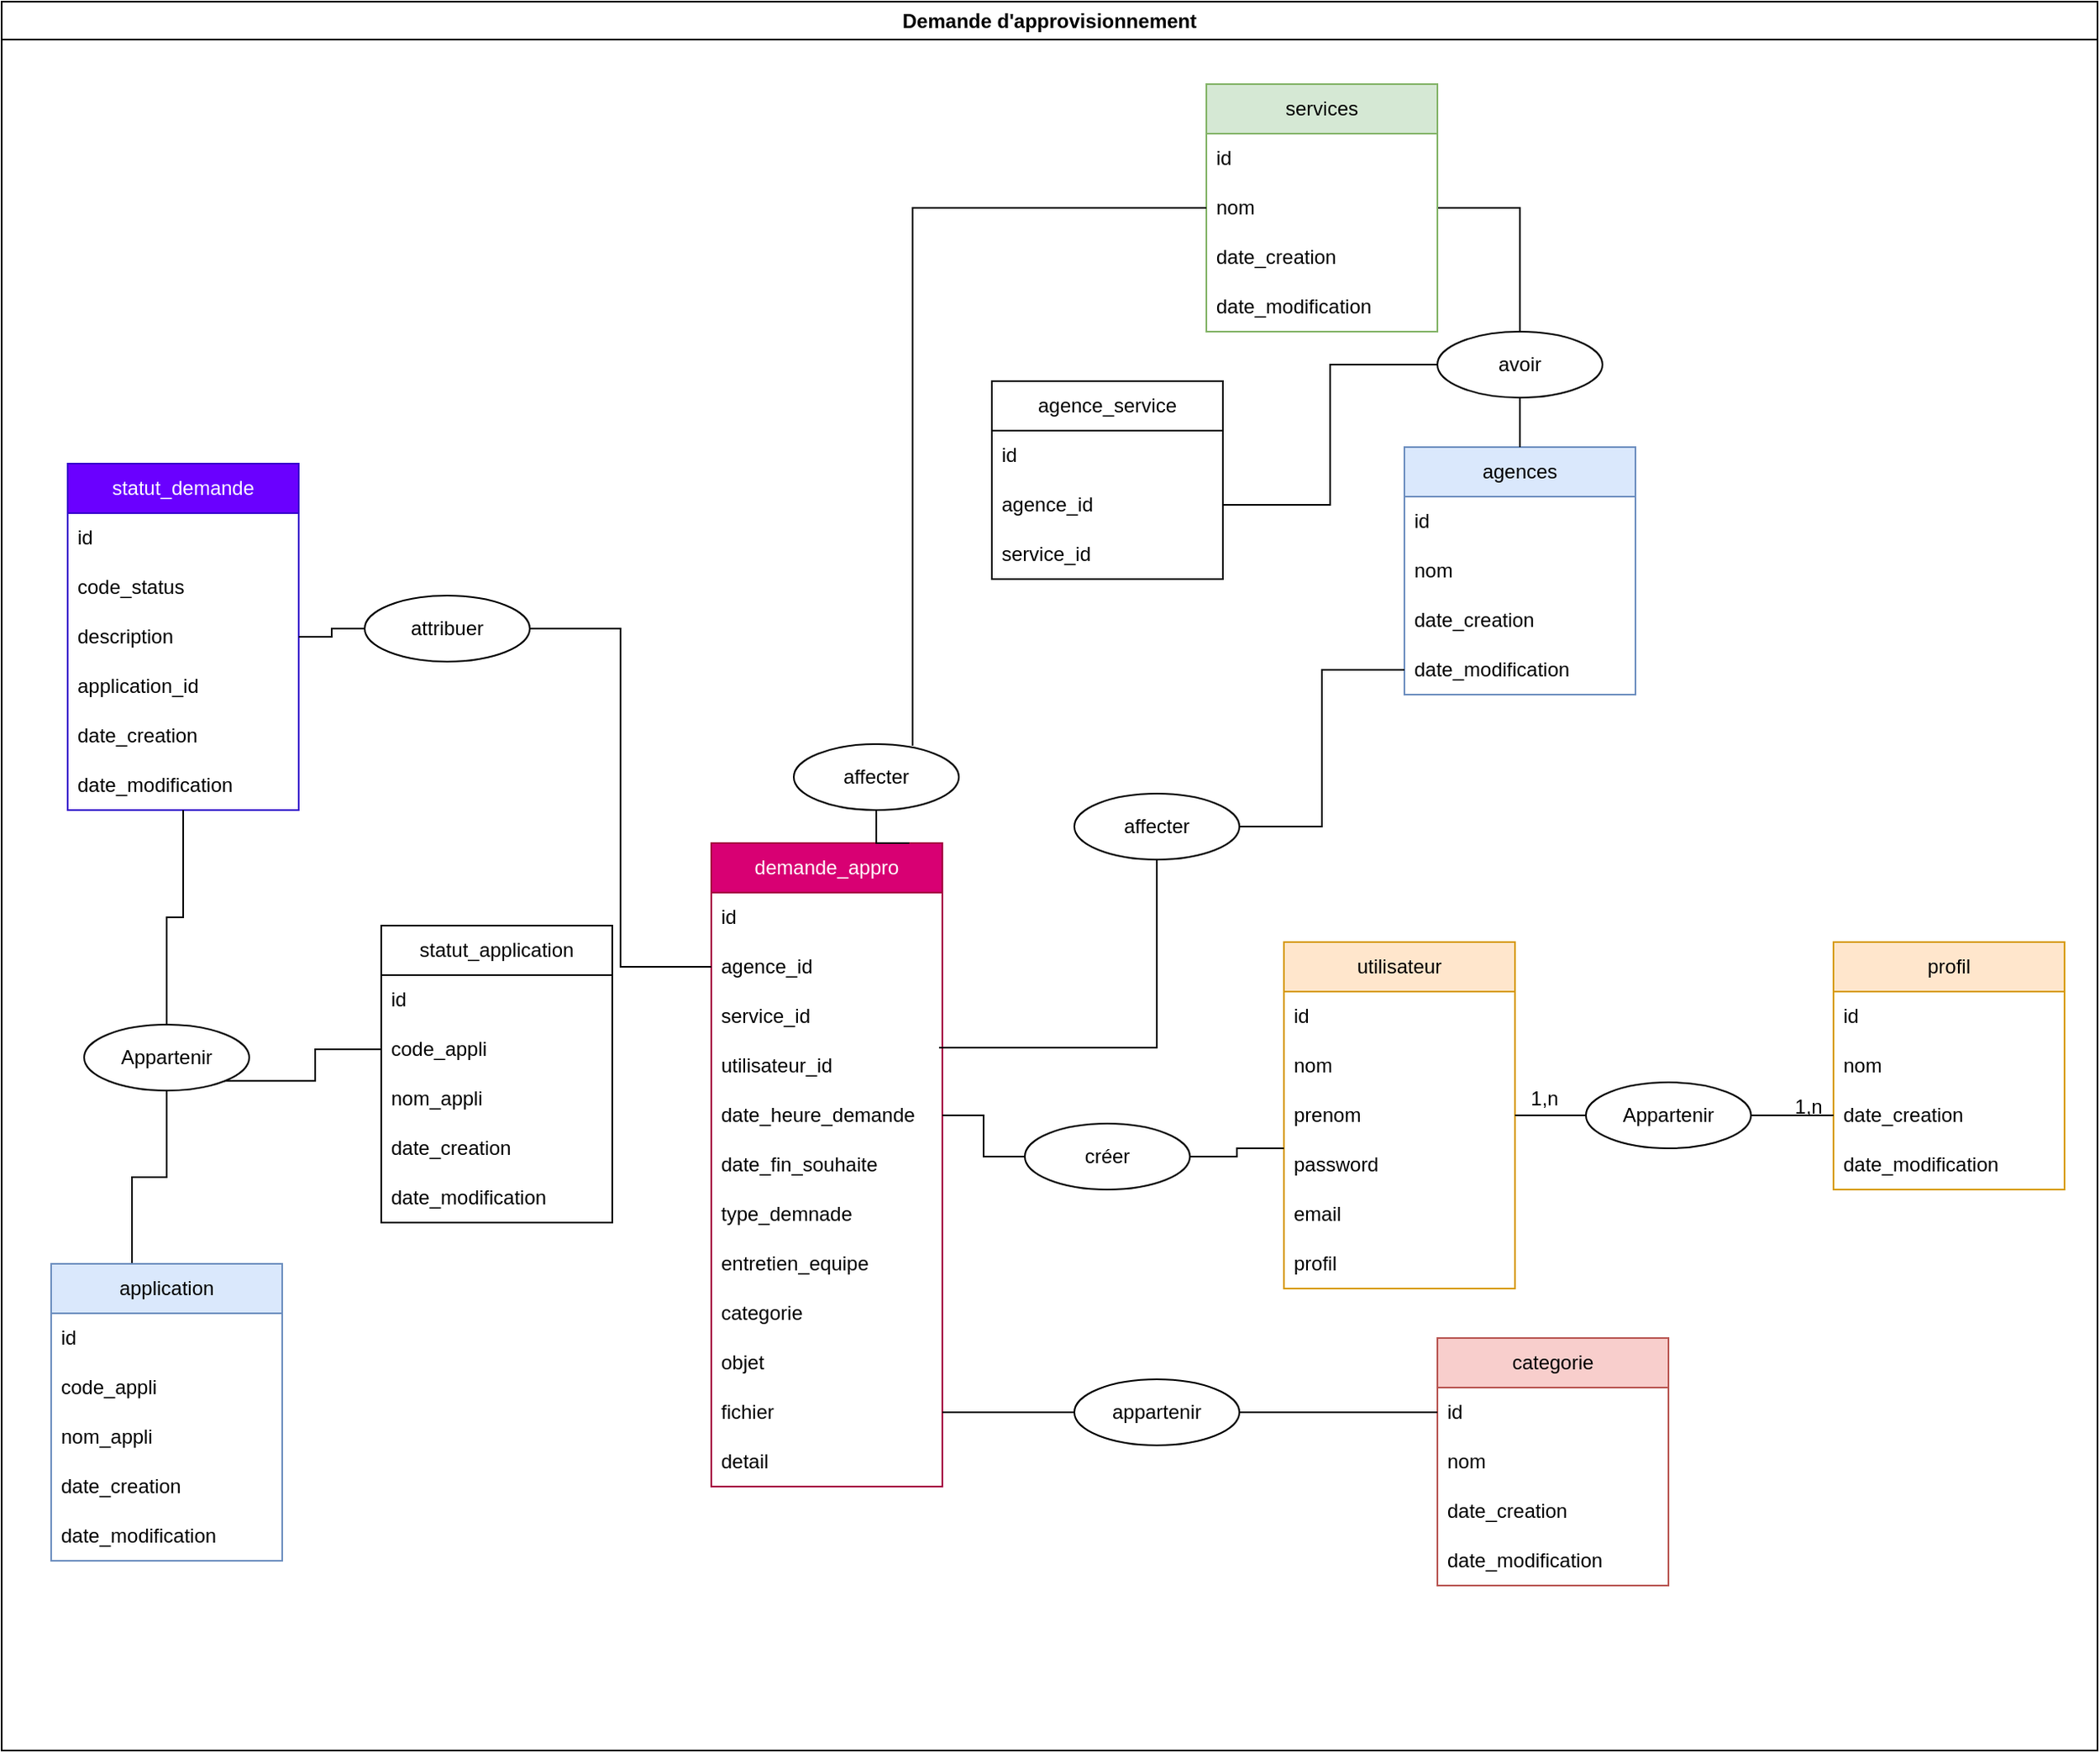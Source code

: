 <mxfile version="24.7.16">
  <diagram name="Page-1" id="x2v3M1hcSufATlrDqoy8">
    <mxGraphModel dx="733" dy="355" grid="1" gridSize="10" guides="1" tooltips="1" connect="1" arrows="1" fold="1" page="1" pageScale="1" pageWidth="827" pageHeight="1169" math="0" shadow="0">
      <root>
        <mxCell id="0" />
        <mxCell id="1" parent="0" />
        <mxCell id="YZw06daivpXDPosW_IpJ-1" value="Demande d&#39;approvisionnement" style="swimlane;whiteSpace=wrap;html=1;" vertex="1" parent="1">
          <mxGeometry x="50" y="260" width="1270" height="1060" as="geometry" />
        </mxCell>
        <mxCell id="YZw06daivpXDPosW_IpJ-2" value="&lt;p class=&quot;MsoNormal&quot;&gt;&lt;span lang=&quot;FR&quot;&gt;demande_appro&lt;/span&gt;&lt;/p&gt;" style="swimlane;fontStyle=0;childLayout=stackLayout;horizontal=1;startSize=30;horizontalStack=0;resizeParent=1;resizeParentMax=0;resizeLast=0;collapsible=1;marginBottom=0;whiteSpace=wrap;html=1;fillColor=#d80073;fontColor=#ffffff;strokeColor=#A50040;" vertex="1" parent="YZw06daivpXDPosW_IpJ-1">
          <mxGeometry x="430" y="510" width="140" height="390" as="geometry" />
        </mxCell>
        <mxCell id="YZw06daivpXDPosW_IpJ-3" value="id" style="text;strokeColor=none;fillColor=none;align=left;verticalAlign=middle;spacingLeft=4;spacingRight=4;overflow=hidden;points=[[0,0.5],[1,0.5]];portConstraint=eastwest;rotatable=0;whiteSpace=wrap;html=1;" vertex="1" parent="YZw06daivpXDPosW_IpJ-2">
          <mxGeometry y="30" width="140" height="30" as="geometry" />
        </mxCell>
        <mxCell id="YZw06daivpXDPosW_IpJ-4" value="agence_id" style="text;strokeColor=none;fillColor=none;align=left;verticalAlign=middle;spacingLeft=4;spacingRight=4;overflow=hidden;points=[[0,0.5],[1,0.5]];portConstraint=eastwest;rotatable=0;whiteSpace=wrap;html=1;" vertex="1" parent="YZw06daivpXDPosW_IpJ-2">
          <mxGeometry y="60" width="140" height="30" as="geometry" />
        </mxCell>
        <mxCell id="YZw06daivpXDPosW_IpJ-6" value="service_id" style="text;strokeColor=none;fillColor=none;align=left;verticalAlign=middle;spacingLeft=4;spacingRight=4;overflow=hidden;points=[[0,0.5],[1,0.5]];portConstraint=eastwest;rotatable=0;whiteSpace=wrap;html=1;" vertex="1" parent="YZw06daivpXDPosW_IpJ-2">
          <mxGeometry y="90" width="140" height="30" as="geometry" />
        </mxCell>
        <mxCell id="YZw06daivpXDPosW_IpJ-5" value="utilisateur_id" style="text;strokeColor=none;fillColor=none;align=left;verticalAlign=middle;spacingLeft=4;spacingRight=4;overflow=hidden;points=[[0,0.5],[1,0.5]];portConstraint=eastwest;rotatable=0;whiteSpace=wrap;html=1;" vertex="1" parent="YZw06daivpXDPosW_IpJ-2">
          <mxGeometry y="120" width="140" height="30" as="geometry" />
        </mxCell>
        <mxCell id="YZw06daivpXDPosW_IpJ-8" value="date_heure_demande" style="text;strokeColor=none;fillColor=none;align=left;verticalAlign=middle;spacingLeft=4;spacingRight=4;overflow=hidden;points=[[0,0.5],[1,0.5]];portConstraint=eastwest;rotatable=0;whiteSpace=wrap;html=1;" vertex="1" parent="YZw06daivpXDPosW_IpJ-2">
          <mxGeometry y="150" width="140" height="30" as="geometry" />
        </mxCell>
        <mxCell id="YZw06daivpXDPosW_IpJ-10" value="date_fin_souhaite" style="text;strokeColor=none;fillColor=none;align=left;verticalAlign=middle;spacingLeft=4;spacingRight=4;overflow=hidden;points=[[0,0.5],[1,0.5]];portConstraint=eastwest;rotatable=0;whiteSpace=wrap;html=1;" vertex="1" parent="YZw06daivpXDPosW_IpJ-2">
          <mxGeometry y="180" width="140" height="30" as="geometry" />
        </mxCell>
        <mxCell id="YZw06daivpXDPosW_IpJ-11" value="type_demnade" style="text;strokeColor=none;fillColor=none;align=left;verticalAlign=middle;spacingLeft=4;spacingRight=4;overflow=hidden;points=[[0,0.5],[1,0.5]];portConstraint=eastwest;rotatable=0;whiteSpace=wrap;html=1;" vertex="1" parent="YZw06daivpXDPosW_IpJ-2">
          <mxGeometry y="210" width="140" height="30" as="geometry" />
        </mxCell>
        <mxCell id="YZw06daivpXDPosW_IpJ-12" value="entretien_equipe" style="text;strokeColor=none;fillColor=none;align=left;verticalAlign=middle;spacingLeft=4;spacingRight=4;overflow=hidden;points=[[0,0.5],[1,0.5]];portConstraint=eastwest;rotatable=0;whiteSpace=wrap;html=1;" vertex="1" parent="YZw06daivpXDPosW_IpJ-2">
          <mxGeometry y="240" width="140" height="30" as="geometry" />
        </mxCell>
        <mxCell id="YZw06daivpXDPosW_IpJ-7" value="categorie" style="text;strokeColor=none;fillColor=none;align=left;verticalAlign=middle;spacingLeft=4;spacingRight=4;overflow=hidden;points=[[0,0.5],[1,0.5]];portConstraint=eastwest;rotatable=0;whiteSpace=wrap;html=1;" vertex="1" parent="YZw06daivpXDPosW_IpJ-2">
          <mxGeometry y="270" width="140" height="30" as="geometry" />
        </mxCell>
        <mxCell id="YZw06daivpXDPosW_IpJ-14" value="objet" style="text;strokeColor=none;fillColor=none;align=left;verticalAlign=middle;spacingLeft=4;spacingRight=4;overflow=hidden;points=[[0,0.5],[1,0.5]];portConstraint=eastwest;rotatable=0;whiteSpace=wrap;html=1;" vertex="1" parent="YZw06daivpXDPosW_IpJ-2">
          <mxGeometry y="300" width="140" height="30" as="geometry" />
        </mxCell>
        <mxCell id="YZw06daivpXDPosW_IpJ-13" value="fichier" style="text;strokeColor=none;fillColor=none;align=left;verticalAlign=middle;spacingLeft=4;spacingRight=4;overflow=hidden;points=[[0,0.5],[1,0.5]];portConstraint=eastwest;rotatable=0;whiteSpace=wrap;html=1;" vertex="1" parent="YZw06daivpXDPosW_IpJ-2">
          <mxGeometry y="330" width="140" height="30" as="geometry" />
        </mxCell>
        <mxCell id="YZw06daivpXDPosW_IpJ-86" value="detail" style="text;strokeColor=none;fillColor=none;align=left;verticalAlign=middle;spacingLeft=4;spacingRight=4;overflow=hidden;points=[[0,0.5],[1,0.5]];portConstraint=eastwest;rotatable=0;whiteSpace=wrap;html=1;" vertex="1" parent="YZw06daivpXDPosW_IpJ-2">
          <mxGeometry y="360" width="140" height="30" as="geometry" />
        </mxCell>
        <mxCell id="YZw06daivpXDPosW_IpJ-115" style="edgeStyle=orthogonalEdgeStyle;rounded=0;orthogonalLoop=1;jettySize=auto;html=1;entryX=0.35;entryY=0.022;entryDx=0;entryDy=0;endArrow=none;endFill=0;entryPerimeter=0;" edge="1" parent="YZw06daivpXDPosW_IpJ-1" source="YZw06daivpXDPosW_IpJ-116" target="YZw06daivpXDPosW_IpJ-65">
          <mxGeometry relative="1" as="geometry" />
        </mxCell>
        <mxCell id="YZw06daivpXDPosW_IpJ-16" value="&lt;p class=&quot;MsoNormal&quot;&gt;&lt;span lang=&quot;FR&quot;&gt;statut_demande&lt;/span&gt;&lt;/p&gt;" style="swimlane;fontStyle=0;childLayout=stackLayout;horizontal=1;startSize=30;horizontalStack=0;resizeParent=1;resizeParentMax=0;resizeLast=0;collapsible=1;marginBottom=0;whiteSpace=wrap;html=1;fillColor=#6a00ff;strokeColor=#3700CC;fontColor=#ffffff;" vertex="1" parent="YZw06daivpXDPosW_IpJ-1">
          <mxGeometry x="40" y="280" width="140" height="210" as="geometry" />
        </mxCell>
        <mxCell id="YZw06daivpXDPosW_IpJ-17" value="id" style="text;strokeColor=none;fillColor=none;align=left;verticalAlign=middle;spacingLeft=4;spacingRight=4;overflow=hidden;points=[[0,0.5],[1,0.5]];portConstraint=eastwest;rotatable=0;whiteSpace=wrap;html=1;" vertex="1" parent="YZw06daivpXDPosW_IpJ-16">
          <mxGeometry y="30" width="140" height="30" as="geometry" />
        </mxCell>
        <mxCell id="YZw06daivpXDPosW_IpJ-18" value="code_status" style="text;strokeColor=none;fillColor=none;align=left;verticalAlign=middle;spacingLeft=4;spacingRight=4;overflow=hidden;points=[[0,0.5],[1,0.5]];portConstraint=eastwest;rotatable=0;whiteSpace=wrap;html=1;" vertex="1" parent="YZw06daivpXDPosW_IpJ-16">
          <mxGeometry y="60" width="140" height="30" as="geometry" />
        </mxCell>
        <mxCell id="YZw06daivpXDPosW_IpJ-19" value="description" style="text;strokeColor=none;fillColor=none;align=left;verticalAlign=middle;spacingLeft=4;spacingRight=4;overflow=hidden;points=[[0,0.5],[1,0.5]];portConstraint=eastwest;rotatable=0;whiteSpace=wrap;html=1;" vertex="1" parent="YZw06daivpXDPosW_IpJ-16">
          <mxGeometry y="90" width="140" height="30" as="geometry" />
        </mxCell>
        <mxCell id="YZw06daivpXDPosW_IpJ-87" value="application_id" style="text;strokeColor=none;fillColor=none;align=left;verticalAlign=middle;spacingLeft=4;spacingRight=4;overflow=hidden;points=[[0,0.5],[1,0.5]];portConstraint=eastwest;rotatable=0;whiteSpace=wrap;html=1;" vertex="1" parent="YZw06daivpXDPosW_IpJ-16">
          <mxGeometry y="120" width="140" height="30" as="geometry" />
        </mxCell>
        <mxCell id="YZw06daivpXDPosW_IpJ-20" value="date_creation" style="text;strokeColor=none;fillColor=none;align=left;verticalAlign=middle;spacingLeft=4;spacingRight=4;overflow=hidden;points=[[0,0.5],[1,0.5]];portConstraint=eastwest;rotatable=0;whiteSpace=wrap;html=1;" vertex="1" parent="YZw06daivpXDPosW_IpJ-16">
          <mxGeometry y="150" width="140" height="30" as="geometry" />
        </mxCell>
        <mxCell id="YZw06daivpXDPosW_IpJ-21" value="date_modification" style="text;strokeColor=none;fillColor=none;align=left;verticalAlign=middle;spacingLeft=4;spacingRight=4;overflow=hidden;points=[[0,0.5],[1,0.5]];portConstraint=eastwest;rotatable=0;whiteSpace=wrap;html=1;" vertex="1" parent="YZw06daivpXDPosW_IpJ-16">
          <mxGeometry y="180" width="140" height="30" as="geometry" />
        </mxCell>
        <mxCell id="YZw06daivpXDPosW_IpJ-29" value="&lt;p class=&quot;MsoNormal&quot;&gt;&lt;span lang=&quot;FR&quot;&gt;utilisateur&lt;/span&gt;&lt;/p&gt;" style="swimlane;fontStyle=0;childLayout=stackLayout;horizontal=1;startSize=30;horizontalStack=0;resizeParent=1;resizeParentMax=0;resizeLast=0;collapsible=1;marginBottom=0;whiteSpace=wrap;html=1;fillColor=#ffe6cc;strokeColor=#d79b00;" vertex="1" parent="YZw06daivpXDPosW_IpJ-1">
          <mxGeometry x="777" y="570" width="140" height="210" as="geometry" />
        </mxCell>
        <mxCell id="YZw06daivpXDPosW_IpJ-30" value="id" style="text;strokeColor=none;fillColor=none;align=left;verticalAlign=middle;spacingLeft=4;spacingRight=4;overflow=hidden;points=[[0,0.5],[1,0.5]];portConstraint=eastwest;rotatable=0;whiteSpace=wrap;html=1;" vertex="1" parent="YZw06daivpXDPosW_IpJ-29">
          <mxGeometry y="30" width="140" height="30" as="geometry" />
        </mxCell>
        <mxCell id="YZw06daivpXDPosW_IpJ-31" value="nom" style="text;strokeColor=none;fillColor=none;align=left;verticalAlign=middle;spacingLeft=4;spacingRight=4;overflow=hidden;points=[[0,0.5],[1,0.5]];portConstraint=eastwest;rotatable=0;whiteSpace=wrap;html=1;" vertex="1" parent="YZw06daivpXDPosW_IpJ-29">
          <mxGeometry y="60" width="140" height="30" as="geometry" />
        </mxCell>
        <mxCell id="YZw06daivpXDPosW_IpJ-32" value="prenom" style="text;strokeColor=none;fillColor=none;align=left;verticalAlign=middle;spacingLeft=4;spacingRight=4;overflow=hidden;points=[[0,0.5],[1,0.5]];portConstraint=eastwest;rotatable=0;whiteSpace=wrap;html=1;" vertex="1" parent="YZw06daivpXDPosW_IpJ-29">
          <mxGeometry y="90" width="140" height="30" as="geometry" />
        </mxCell>
        <mxCell id="YZw06daivpXDPosW_IpJ-33" value="password" style="text;strokeColor=none;fillColor=none;align=left;verticalAlign=middle;spacingLeft=4;spacingRight=4;overflow=hidden;points=[[0,0.5],[1,0.5]];portConstraint=eastwest;rotatable=0;whiteSpace=wrap;html=1;" vertex="1" parent="YZw06daivpXDPosW_IpJ-29">
          <mxGeometry y="120" width="140" height="30" as="geometry" />
        </mxCell>
        <mxCell id="YZw06daivpXDPosW_IpJ-34" value="email" style="text;strokeColor=none;fillColor=none;align=left;verticalAlign=middle;spacingLeft=4;spacingRight=4;overflow=hidden;points=[[0,0.5],[1,0.5]];portConstraint=eastwest;rotatable=0;whiteSpace=wrap;html=1;" vertex="1" parent="YZw06daivpXDPosW_IpJ-29">
          <mxGeometry y="150" width="140" height="30" as="geometry" />
        </mxCell>
        <mxCell id="YZw06daivpXDPosW_IpJ-88" value="profil" style="text;strokeColor=none;fillColor=none;align=left;verticalAlign=middle;spacingLeft=4;spacingRight=4;overflow=hidden;points=[[0,0.5],[1,0.5]];portConstraint=eastwest;rotatable=0;whiteSpace=wrap;html=1;" vertex="1" parent="YZw06daivpXDPosW_IpJ-29">
          <mxGeometry y="180" width="140" height="30" as="geometry" />
        </mxCell>
        <mxCell id="YZw06daivpXDPosW_IpJ-90" style="edgeStyle=orthogonalEdgeStyle;rounded=0;orthogonalLoop=1;jettySize=auto;html=1;entryX=1;entryY=0.5;entryDx=0;entryDy=0;endArrow=none;endFill=0;" edge="1" parent="YZw06daivpXDPosW_IpJ-1" source="YZw06daivpXDPosW_IpJ-92" target="YZw06daivpXDPosW_IpJ-57">
          <mxGeometry relative="1" as="geometry" />
        </mxCell>
        <mxCell id="YZw06daivpXDPosW_IpJ-42" value="&lt;p class=&quot;MsoNormal&quot;&gt;&lt;span lang=&quot;FR&quot;&gt;agences&lt;/span&gt;&lt;/p&gt;" style="swimlane;fontStyle=0;childLayout=stackLayout;horizontal=1;startSize=30;horizontalStack=0;resizeParent=1;resizeParentMax=0;resizeLast=0;collapsible=1;marginBottom=0;whiteSpace=wrap;html=1;fillColor=#dae8fc;strokeColor=#6c8ebf;" vertex="1" parent="YZw06daivpXDPosW_IpJ-1">
          <mxGeometry x="850" y="270" width="140" height="150" as="geometry" />
        </mxCell>
        <mxCell id="YZw06daivpXDPosW_IpJ-43" value="id" style="text;strokeColor=none;fillColor=none;align=left;verticalAlign=middle;spacingLeft=4;spacingRight=4;overflow=hidden;points=[[0,0.5],[1,0.5]];portConstraint=eastwest;rotatable=0;whiteSpace=wrap;html=1;" vertex="1" parent="YZw06daivpXDPosW_IpJ-42">
          <mxGeometry y="30" width="140" height="30" as="geometry" />
        </mxCell>
        <mxCell id="YZw06daivpXDPosW_IpJ-44" value="nom" style="text;strokeColor=none;fillColor=none;align=left;verticalAlign=middle;spacingLeft=4;spacingRight=4;overflow=hidden;points=[[0,0.5],[1,0.5]];portConstraint=eastwest;rotatable=0;whiteSpace=wrap;html=1;" vertex="1" parent="YZw06daivpXDPosW_IpJ-42">
          <mxGeometry y="60" width="140" height="30" as="geometry" />
        </mxCell>
        <mxCell id="YZw06daivpXDPosW_IpJ-45" value="date_creation" style="text;strokeColor=none;fillColor=none;align=left;verticalAlign=middle;spacingLeft=4;spacingRight=4;overflow=hidden;points=[[0,0.5],[1,0.5]];portConstraint=eastwest;rotatable=0;whiteSpace=wrap;html=1;" vertex="1" parent="YZw06daivpXDPosW_IpJ-42">
          <mxGeometry y="90" width="140" height="30" as="geometry" />
        </mxCell>
        <mxCell id="YZw06daivpXDPosW_IpJ-46" value="date_modification" style="text;strokeColor=none;fillColor=none;align=left;verticalAlign=middle;spacingLeft=4;spacingRight=4;overflow=hidden;points=[[0,0.5],[1,0.5]];portConstraint=eastwest;rotatable=0;whiteSpace=wrap;html=1;" vertex="1" parent="YZw06daivpXDPosW_IpJ-42">
          <mxGeometry y="120" width="140" height="30" as="geometry" />
        </mxCell>
        <mxCell id="YZw06daivpXDPosW_IpJ-55" value="&lt;p class=&quot;MsoNormal&quot;&gt;&lt;span lang=&quot;FR&quot;&gt;services&lt;/span&gt;&lt;/p&gt;" style="swimlane;fontStyle=0;childLayout=stackLayout;horizontal=1;startSize=30;horizontalStack=0;resizeParent=1;resizeParentMax=0;resizeLast=0;collapsible=1;marginBottom=0;whiteSpace=wrap;html=1;fillColor=#d5e8d4;strokeColor=#82b366;" vertex="1" parent="YZw06daivpXDPosW_IpJ-1">
          <mxGeometry x="730" y="50" width="140" height="150" as="geometry" />
        </mxCell>
        <mxCell id="YZw06daivpXDPosW_IpJ-56" value="id" style="text;strokeColor=none;fillColor=none;align=left;verticalAlign=middle;spacingLeft=4;spacingRight=4;overflow=hidden;points=[[0,0.5],[1,0.5]];portConstraint=eastwest;rotatable=0;whiteSpace=wrap;html=1;" vertex="1" parent="YZw06daivpXDPosW_IpJ-55">
          <mxGeometry y="30" width="140" height="30" as="geometry" />
        </mxCell>
        <mxCell id="YZw06daivpXDPosW_IpJ-57" value="nom" style="text;strokeColor=none;fillColor=none;align=left;verticalAlign=middle;spacingLeft=4;spacingRight=4;overflow=hidden;points=[[0,0.5],[1,0.5]];portConstraint=eastwest;rotatable=0;whiteSpace=wrap;html=1;" vertex="1" parent="YZw06daivpXDPosW_IpJ-55">
          <mxGeometry y="60" width="140" height="30" as="geometry" />
        </mxCell>
        <mxCell id="YZw06daivpXDPosW_IpJ-58" value="date_creation" style="text;strokeColor=none;fillColor=none;align=left;verticalAlign=middle;spacingLeft=4;spacingRight=4;overflow=hidden;points=[[0,0.5],[1,0.5]];portConstraint=eastwest;rotatable=0;whiteSpace=wrap;html=1;" vertex="1" parent="YZw06daivpXDPosW_IpJ-55">
          <mxGeometry y="90" width="140" height="30" as="geometry" />
        </mxCell>
        <mxCell id="YZw06daivpXDPosW_IpJ-59" value="date_modification" style="text;strokeColor=none;fillColor=none;align=left;verticalAlign=middle;spacingLeft=4;spacingRight=4;overflow=hidden;points=[[0,0.5],[1,0.5]];portConstraint=eastwest;rotatable=0;whiteSpace=wrap;html=1;" vertex="1" parent="YZw06daivpXDPosW_IpJ-55">
          <mxGeometry y="120" width="140" height="30" as="geometry" />
        </mxCell>
        <mxCell id="YZw06daivpXDPosW_IpJ-91" value="" style="edgeStyle=orthogonalEdgeStyle;rounded=0;orthogonalLoop=1;jettySize=auto;html=1;entryX=0.5;entryY=1;entryDx=0;entryDy=0;endArrow=none;endFill=0;" edge="1" parent="YZw06daivpXDPosW_IpJ-1" source="YZw06daivpXDPosW_IpJ-42" target="YZw06daivpXDPosW_IpJ-92">
          <mxGeometry relative="1" as="geometry">
            <mxPoint x="910" y="360" as="sourcePoint" />
            <mxPoint x="770" y="360" as="targetPoint" />
          </mxGeometry>
        </mxCell>
        <mxCell id="YZw06daivpXDPosW_IpJ-92" value="avoir" style="ellipse;whiteSpace=wrap;html=1;align=center;" vertex="1" parent="YZw06daivpXDPosW_IpJ-1">
          <mxGeometry x="870" y="200" width="100" height="40" as="geometry" />
        </mxCell>
        <mxCell id="YZw06daivpXDPosW_IpJ-93" style="edgeStyle=orthogonalEdgeStyle;rounded=0;orthogonalLoop=1;jettySize=auto;html=1;exitX=1;exitY=0.5;exitDx=0;exitDy=0;entryX=0;entryY=0.5;entryDx=0;entryDy=0;endArrow=none;endFill=0;" edge="1" parent="YZw06daivpXDPosW_IpJ-1" source="YZw06daivpXDPosW_IpJ-95" target="YZw06daivpXDPosW_IpJ-4">
          <mxGeometry relative="1" as="geometry" />
        </mxCell>
        <mxCell id="YZw06daivpXDPosW_IpJ-94" value="" style="edgeStyle=orthogonalEdgeStyle;rounded=0;orthogonalLoop=1;jettySize=auto;html=1;exitX=1;exitY=0.5;exitDx=0;exitDy=0;entryX=0;entryY=0.5;entryDx=0;entryDy=0;endArrow=none;endFill=0;" edge="1" parent="YZw06daivpXDPosW_IpJ-1" source="YZw06daivpXDPosW_IpJ-19" target="YZw06daivpXDPosW_IpJ-95">
          <mxGeometry relative="1" as="geometry">
            <mxPoint x="280" y="405" as="sourcePoint" />
            <mxPoint x="480" y="395" as="targetPoint" />
          </mxGeometry>
        </mxCell>
        <mxCell id="YZw06daivpXDPosW_IpJ-95" value="attribuer" style="ellipse;whiteSpace=wrap;html=1;align=center;" vertex="1" parent="YZw06daivpXDPosW_IpJ-1">
          <mxGeometry x="220" y="360" width="100" height="40" as="geometry" />
        </mxCell>
        <mxCell id="YZw06daivpXDPosW_IpJ-96" style="edgeStyle=orthogonalEdgeStyle;rounded=0;orthogonalLoop=1;jettySize=auto;html=1;exitX=1;exitY=0.5;exitDx=0;exitDy=0;entryX=0;entryY=0.167;entryDx=0;entryDy=0;entryPerimeter=0;endArrow=none;endFill=0;" edge="1" parent="YZw06daivpXDPosW_IpJ-1" source="YZw06daivpXDPosW_IpJ-97" target="YZw06daivpXDPosW_IpJ-33">
          <mxGeometry relative="1" as="geometry" />
        </mxCell>
        <mxCell id="YZw06daivpXDPosW_IpJ-101" value="" style="edgeStyle=orthogonalEdgeStyle;rounded=0;orthogonalLoop=1;jettySize=auto;html=1;exitX=1;exitY=0.5;exitDx=0;exitDy=0;entryX=0;entryY=0.5;entryDx=0;entryDy=0;endArrow=none;endFill=0;" edge="1" parent="YZw06daivpXDPosW_IpJ-1" source="YZw06daivpXDPosW_IpJ-8" target="YZw06daivpXDPosW_IpJ-97">
          <mxGeometry relative="1" as="geometry">
            <mxPoint x="670" y="695" as="sourcePoint" />
            <mxPoint x="1190" y="475" as="targetPoint" />
          </mxGeometry>
        </mxCell>
        <mxCell id="YZw06daivpXDPosW_IpJ-97" value="créer" style="ellipse;whiteSpace=wrap;html=1;align=center;" vertex="1" parent="YZw06daivpXDPosW_IpJ-1">
          <mxGeometry x="620" y="680" width="100" height="40" as="geometry" />
        </mxCell>
        <mxCell id="YZw06daivpXDPosW_IpJ-102" value="&lt;p class=&quot;MsoNormal&quot;&gt;&lt;span lang=&quot;FR&quot;&gt;agence_service&lt;/span&gt;&lt;/p&gt;" style="swimlane;fontStyle=0;childLayout=stackLayout;horizontal=1;startSize=30;horizontalStack=0;resizeParent=1;resizeParentMax=0;resizeLast=0;collapsible=1;marginBottom=0;whiteSpace=wrap;html=1;" vertex="1" parent="YZw06daivpXDPosW_IpJ-1">
          <mxGeometry x="600" y="230" width="140" height="120" as="geometry" />
        </mxCell>
        <mxCell id="YZw06daivpXDPosW_IpJ-103" value="id" style="text;strokeColor=none;fillColor=none;align=left;verticalAlign=middle;spacingLeft=4;spacingRight=4;overflow=hidden;points=[[0,0.5],[1,0.5]];portConstraint=eastwest;rotatable=0;whiteSpace=wrap;html=1;" vertex="1" parent="YZw06daivpXDPosW_IpJ-102">
          <mxGeometry y="30" width="140" height="30" as="geometry" />
        </mxCell>
        <mxCell id="YZw06daivpXDPosW_IpJ-104" value="agence_id" style="text;strokeColor=none;fillColor=none;align=left;verticalAlign=middle;spacingLeft=4;spacingRight=4;overflow=hidden;points=[[0,0.5],[1,0.5]];portConstraint=eastwest;rotatable=0;whiteSpace=wrap;html=1;" vertex="1" parent="YZw06daivpXDPosW_IpJ-102">
          <mxGeometry y="60" width="140" height="30" as="geometry" />
        </mxCell>
        <mxCell id="YZw06daivpXDPosW_IpJ-105" value="service_id" style="text;strokeColor=none;fillColor=none;align=left;verticalAlign=middle;spacingLeft=4;spacingRight=4;overflow=hidden;points=[[0,0.5],[1,0.5]];portConstraint=eastwest;rotatable=0;whiteSpace=wrap;html=1;" vertex="1" parent="YZw06daivpXDPosW_IpJ-102">
          <mxGeometry y="90" width="140" height="30" as="geometry" />
        </mxCell>
        <mxCell id="YZw06daivpXDPosW_IpJ-107" style="edgeStyle=orthogonalEdgeStyle;rounded=0;orthogonalLoop=1;jettySize=auto;html=1;exitX=0;exitY=0.5;exitDx=0;exitDy=0;entryX=1;entryY=0.5;entryDx=0;entryDy=0;endArrow=none;endFill=0;" edge="1" parent="YZw06daivpXDPosW_IpJ-1" source="YZw06daivpXDPosW_IpJ-92" target="YZw06daivpXDPosW_IpJ-104">
          <mxGeometry relative="1" as="geometry" />
        </mxCell>
        <mxCell id="YZw06daivpXDPosW_IpJ-108" style="edgeStyle=orthogonalEdgeStyle;rounded=0;orthogonalLoop=1;jettySize=auto;html=1;entryX=0.986;entryY=0.133;entryDx=0;entryDy=0;endArrow=none;endFill=0;entryPerimeter=0;" edge="1" parent="YZw06daivpXDPosW_IpJ-1" source="YZw06daivpXDPosW_IpJ-110" target="YZw06daivpXDPosW_IpJ-5">
          <mxGeometry relative="1" as="geometry" />
        </mxCell>
        <mxCell id="YZw06daivpXDPosW_IpJ-110" value="affecter" style="ellipse;whiteSpace=wrap;html=1;align=center;" vertex="1" parent="YZw06daivpXDPosW_IpJ-1">
          <mxGeometry x="650" y="480" width="100" height="40" as="geometry" />
        </mxCell>
        <mxCell id="YZw06daivpXDPosW_IpJ-111" value="" style="edgeStyle=orthogonalEdgeStyle;rounded=0;orthogonalLoop=1;jettySize=auto;html=1;entryX=1;entryY=0.5;entryDx=0;entryDy=0;endArrow=none;endFill=0;" edge="1" parent="YZw06daivpXDPosW_IpJ-1" source="YZw06daivpXDPosW_IpJ-46" target="YZw06daivpXDPosW_IpJ-110">
          <mxGeometry relative="1" as="geometry">
            <mxPoint x="950" y="475" as="sourcePoint" />
            <mxPoint x="670" y="655" as="targetPoint" />
          </mxGeometry>
        </mxCell>
        <mxCell id="YZw06daivpXDPosW_IpJ-112" style="edgeStyle=orthogonalEdgeStyle;rounded=0;orthogonalLoop=1;jettySize=auto;html=1;entryX=0.857;entryY=0;entryDx=0;entryDy=0;entryPerimeter=0;endArrow=none;endFill=0;" edge="1" parent="YZw06daivpXDPosW_IpJ-1" source="YZw06daivpXDPosW_IpJ-113" target="YZw06daivpXDPosW_IpJ-2">
          <mxGeometry relative="1" as="geometry" />
        </mxCell>
        <mxCell id="YZw06daivpXDPosW_IpJ-113" value="affecter" style="ellipse;whiteSpace=wrap;html=1;align=center;" vertex="1" parent="YZw06daivpXDPosW_IpJ-1">
          <mxGeometry x="480" y="450" width="100" height="40" as="geometry" />
        </mxCell>
        <mxCell id="YZw06daivpXDPosW_IpJ-114" value="" style="edgeStyle=orthogonalEdgeStyle;rounded=0;orthogonalLoop=1;jettySize=auto;html=1;entryX=0.72;entryY=0.025;entryDx=0;entryDy=0;entryPerimeter=0;endArrow=none;endFill=0;" edge="1" parent="YZw06daivpXDPosW_IpJ-1" source="YZw06daivpXDPosW_IpJ-55" target="YZw06daivpXDPosW_IpJ-113">
          <mxGeometry relative="1" as="geometry">
            <mxPoint x="660" y="490" as="sourcePoint" />
            <mxPoint x="650" y="580" as="targetPoint" />
          </mxGeometry>
        </mxCell>
        <mxCell id="YZw06daivpXDPosW_IpJ-117" value="" style="edgeStyle=orthogonalEdgeStyle;rounded=0;orthogonalLoop=1;jettySize=auto;html=1;entryX=0.5;entryY=0;entryDx=0;entryDy=0;endArrow=none;endFill=0;" edge="1" parent="YZw06daivpXDPosW_IpJ-1" source="YZw06daivpXDPosW_IpJ-16" target="YZw06daivpXDPosW_IpJ-116">
          <mxGeometry relative="1" as="geometry">
            <mxPoint x="210" y="680" as="sourcePoint" />
            <mxPoint x="290" y="845" as="targetPoint" />
          </mxGeometry>
        </mxCell>
        <mxCell id="YZw06daivpXDPosW_IpJ-124" style="edgeStyle=orthogonalEdgeStyle;rounded=0;orthogonalLoop=1;jettySize=auto;html=1;exitX=0;exitY=1;exitDx=0;exitDy=0;entryX=0;entryY=0.5;entryDx=0;entryDy=0;endArrow=none;endFill=0;" edge="1" parent="YZw06daivpXDPosW_IpJ-1" source="YZw06daivpXDPosW_IpJ-116" target="YZw06daivpXDPosW_IpJ-120">
          <mxGeometry relative="1" as="geometry" />
        </mxCell>
        <mxCell id="YZw06daivpXDPosW_IpJ-116" value="Appartenir" style="ellipse;whiteSpace=wrap;html=1;align=center;" vertex="1" parent="YZw06daivpXDPosW_IpJ-1">
          <mxGeometry x="50" y="620" width="100" height="40" as="geometry" />
        </mxCell>
        <mxCell id="YZw06daivpXDPosW_IpJ-118" value="&lt;p class=&quot;MsoNormal&quot;&gt;&lt;span lang=&quot;FR&quot;&gt;statut_application&lt;/span&gt;&lt;/p&gt;" style="swimlane;fontStyle=0;childLayout=stackLayout;horizontal=1;startSize=30;horizontalStack=0;resizeParent=1;resizeParentMax=0;resizeLast=0;collapsible=1;marginBottom=0;whiteSpace=wrap;html=1;" vertex="1" parent="YZw06daivpXDPosW_IpJ-1">
          <mxGeometry x="230" y="560" width="140" height="180" as="geometry" />
        </mxCell>
        <mxCell id="YZw06daivpXDPosW_IpJ-119" value="id" style="text;strokeColor=none;fillColor=none;align=left;verticalAlign=middle;spacingLeft=4;spacingRight=4;overflow=hidden;points=[[0,0.5],[1,0.5]];portConstraint=eastwest;rotatable=0;whiteSpace=wrap;html=1;" vertex="1" parent="YZw06daivpXDPosW_IpJ-118">
          <mxGeometry y="30" width="140" height="30" as="geometry" />
        </mxCell>
        <mxCell id="YZw06daivpXDPosW_IpJ-120" value="code_appli" style="text;strokeColor=none;fillColor=none;align=left;verticalAlign=middle;spacingLeft=4;spacingRight=4;overflow=hidden;points=[[0,0.5],[1,0.5]];portConstraint=eastwest;rotatable=0;whiteSpace=wrap;html=1;" vertex="1" parent="YZw06daivpXDPosW_IpJ-118">
          <mxGeometry y="60" width="140" height="30" as="geometry" />
        </mxCell>
        <mxCell id="YZw06daivpXDPosW_IpJ-121" value="nom_appli" style="text;strokeColor=none;fillColor=none;align=left;verticalAlign=middle;spacingLeft=4;spacingRight=4;overflow=hidden;points=[[0,0.5],[1,0.5]];portConstraint=eastwest;rotatable=0;whiteSpace=wrap;html=1;" vertex="1" parent="YZw06daivpXDPosW_IpJ-118">
          <mxGeometry y="90" width="140" height="30" as="geometry" />
        </mxCell>
        <mxCell id="YZw06daivpXDPosW_IpJ-122" value="date_creation" style="text;strokeColor=none;fillColor=none;align=left;verticalAlign=middle;spacingLeft=4;spacingRight=4;overflow=hidden;points=[[0,0.5],[1,0.5]];portConstraint=eastwest;rotatable=0;whiteSpace=wrap;html=1;" vertex="1" parent="YZw06daivpXDPosW_IpJ-118">
          <mxGeometry y="120" width="140" height="30" as="geometry" />
        </mxCell>
        <mxCell id="YZw06daivpXDPosW_IpJ-123" value="date_modification" style="text;strokeColor=none;fillColor=none;align=left;verticalAlign=middle;spacingLeft=4;spacingRight=4;overflow=hidden;points=[[0,0.5],[1,0.5]];portConstraint=eastwest;rotatable=0;whiteSpace=wrap;html=1;" vertex="1" parent="YZw06daivpXDPosW_IpJ-118">
          <mxGeometry y="150" width="140" height="30" as="geometry" />
        </mxCell>
        <mxCell id="YZw06daivpXDPosW_IpJ-99" value="appartenir" style="ellipse;whiteSpace=wrap;html=1;align=center;" vertex="1" parent="YZw06daivpXDPosW_IpJ-1">
          <mxGeometry x="650" y="835" width="100" height="40" as="geometry" />
        </mxCell>
        <mxCell id="YZw06daivpXDPosW_IpJ-100" value="" style="edgeStyle=orthogonalEdgeStyle;rounded=0;orthogonalLoop=1;jettySize=auto;html=1;entryX=0;entryY=0.5;entryDx=0;entryDy=0;endArrow=none;endFill=0;exitX=1;exitY=0.5;exitDx=0;exitDy=0;" edge="1" parent="YZw06daivpXDPosW_IpJ-1" source="YZw06daivpXDPosW_IpJ-13" target="YZw06daivpXDPosW_IpJ-99">
          <mxGeometry relative="1" as="geometry">
            <mxPoint x="570" y="745" as="sourcePoint" />
            <mxPoint x="960" y="745" as="targetPoint" />
          </mxGeometry>
        </mxCell>
        <mxCell id="YZw06daivpXDPosW_IpJ-60" value="&lt;p class=&quot;MsoNormal&quot;&gt;&lt;span lang=&quot;FR&quot;&gt;categorie&lt;/span&gt;&lt;/p&gt;" style="swimlane;fontStyle=0;childLayout=stackLayout;horizontal=1;startSize=30;horizontalStack=0;resizeParent=1;resizeParentMax=0;resizeLast=0;collapsible=1;marginBottom=0;whiteSpace=wrap;html=1;fillColor=#f8cecc;strokeColor=#b85450;" vertex="1" parent="YZw06daivpXDPosW_IpJ-1">
          <mxGeometry x="870" y="810" width="140" height="150" as="geometry" />
        </mxCell>
        <mxCell id="YZw06daivpXDPosW_IpJ-61" value="id" style="text;strokeColor=none;fillColor=none;align=left;verticalAlign=middle;spacingLeft=4;spacingRight=4;overflow=hidden;points=[[0,0.5],[1,0.5]];portConstraint=eastwest;rotatable=0;whiteSpace=wrap;html=1;" vertex="1" parent="YZw06daivpXDPosW_IpJ-60">
          <mxGeometry y="30" width="140" height="30" as="geometry" />
        </mxCell>
        <mxCell id="YZw06daivpXDPosW_IpJ-62" value="nom" style="text;strokeColor=none;fillColor=none;align=left;verticalAlign=middle;spacingLeft=4;spacingRight=4;overflow=hidden;points=[[0,0.5],[1,0.5]];portConstraint=eastwest;rotatable=0;whiteSpace=wrap;html=1;" vertex="1" parent="YZw06daivpXDPosW_IpJ-60">
          <mxGeometry y="60" width="140" height="30" as="geometry" />
        </mxCell>
        <mxCell id="YZw06daivpXDPosW_IpJ-63" value="date_creation" style="text;strokeColor=none;fillColor=none;align=left;verticalAlign=middle;spacingLeft=4;spacingRight=4;overflow=hidden;points=[[0,0.5],[1,0.5]];portConstraint=eastwest;rotatable=0;whiteSpace=wrap;html=1;" vertex="1" parent="YZw06daivpXDPosW_IpJ-60">
          <mxGeometry y="90" width="140" height="30" as="geometry" />
        </mxCell>
        <mxCell id="YZw06daivpXDPosW_IpJ-64" value="date_modification" style="text;strokeColor=none;fillColor=none;align=left;verticalAlign=middle;spacingLeft=4;spacingRight=4;overflow=hidden;points=[[0,0.5],[1,0.5]];portConstraint=eastwest;rotatable=0;whiteSpace=wrap;html=1;" vertex="1" parent="YZw06daivpXDPosW_IpJ-60">
          <mxGeometry y="120" width="140" height="30" as="geometry" />
        </mxCell>
        <mxCell id="YZw06daivpXDPosW_IpJ-98" style="edgeStyle=orthogonalEdgeStyle;rounded=0;orthogonalLoop=1;jettySize=auto;html=1;entryX=0;entryY=0.5;entryDx=0;entryDy=0;endArrow=none;endFill=0;" edge="1" parent="YZw06daivpXDPosW_IpJ-1" source="YZw06daivpXDPosW_IpJ-99" target="YZw06daivpXDPosW_IpJ-61">
          <mxGeometry relative="1" as="geometry" />
        </mxCell>
        <mxCell id="YZw06daivpXDPosW_IpJ-65" value="&lt;p class=&quot;MsoNormal&quot;&gt;&lt;span lang=&quot;FR&quot;&gt;application&lt;/span&gt;&lt;/p&gt;" style="swimlane;fontStyle=0;childLayout=stackLayout;horizontal=1;startSize=30;horizontalStack=0;resizeParent=1;resizeParentMax=0;resizeLast=0;collapsible=1;marginBottom=0;whiteSpace=wrap;html=1;fillColor=#dae8fc;strokeColor=#6c8ebf;" vertex="1" parent="YZw06daivpXDPosW_IpJ-1">
          <mxGeometry x="30" y="765" width="140" height="180" as="geometry" />
        </mxCell>
        <mxCell id="YZw06daivpXDPosW_IpJ-66" value="id" style="text;strokeColor=none;fillColor=none;align=left;verticalAlign=middle;spacingLeft=4;spacingRight=4;overflow=hidden;points=[[0,0.5],[1,0.5]];portConstraint=eastwest;rotatable=0;whiteSpace=wrap;html=1;" vertex="1" parent="YZw06daivpXDPosW_IpJ-65">
          <mxGeometry y="30" width="140" height="30" as="geometry" />
        </mxCell>
        <mxCell id="YZw06daivpXDPosW_IpJ-67" value="code_appli" style="text;strokeColor=none;fillColor=none;align=left;verticalAlign=middle;spacingLeft=4;spacingRight=4;overflow=hidden;points=[[0,0.5],[1,0.5]];portConstraint=eastwest;rotatable=0;whiteSpace=wrap;html=1;" vertex="1" parent="YZw06daivpXDPosW_IpJ-65">
          <mxGeometry y="60" width="140" height="30" as="geometry" />
        </mxCell>
        <mxCell id="YZw06daivpXDPosW_IpJ-68" value="nom_appli" style="text;strokeColor=none;fillColor=none;align=left;verticalAlign=middle;spacingLeft=4;spacingRight=4;overflow=hidden;points=[[0,0.5],[1,0.5]];portConstraint=eastwest;rotatable=0;whiteSpace=wrap;html=1;" vertex="1" parent="YZw06daivpXDPosW_IpJ-65">
          <mxGeometry y="90" width="140" height="30" as="geometry" />
        </mxCell>
        <mxCell id="YZw06daivpXDPosW_IpJ-69" value="date_creation" style="text;strokeColor=none;fillColor=none;align=left;verticalAlign=middle;spacingLeft=4;spacingRight=4;overflow=hidden;points=[[0,0.5],[1,0.5]];portConstraint=eastwest;rotatable=0;whiteSpace=wrap;html=1;" vertex="1" parent="YZw06daivpXDPosW_IpJ-65">
          <mxGeometry y="120" width="140" height="30" as="geometry" />
        </mxCell>
        <mxCell id="YZw06daivpXDPosW_IpJ-70" value="date_modification" style="text;strokeColor=none;fillColor=none;align=left;verticalAlign=middle;spacingLeft=4;spacingRight=4;overflow=hidden;points=[[0,0.5],[1,0.5]];portConstraint=eastwest;rotatable=0;whiteSpace=wrap;html=1;" vertex="1" parent="YZw06daivpXDPosW_IpJ-65">
          <mxGeometry y="150" width="140" height="30" as="geometry" />
        </mxCell>
        <mxCell id="YZw06daivpXDPosW_IpJ-125" value="&lt;p class=&quot;MsoNormal&quot;&gt;&lt;span lang=&quot;FR&quot;&gt;profil&lt;/span&gt;&lt;/p&gt;" style="swimlane;fontStyle=0;childLayout=stackLayout;horizontal=1;startSize=30;horizontalStack=0;resizeParent=1;resizeParentMax=0;resizeLast=0;collapsible=1;marginBottom=0;whiteSpace=wrap;html=1;fillColor=#ffe6cc;strokeColor=#d79b00;" vertex="1" parent="YZw06daivpXDPosW_IpJ-1">
          <mxGeometry x="1110" y="570" width="140" height="150" as="geometry" />
        </mxCell>
        <mxCell id="YZw06daivpXDPosW_IpJ-126" value="id" style="text;strokeColor=none;fillColor=none;align=left;verticalAlign=middle;spacingLeft=4;spacingRight=4;overflow=hidden;points=[[0,0.5],[1,0.5]];portConstraint=eastwest;rotatable=0;whiteSpace=wrap;html=1;" vertex="1" parent="YZw06daivpXDPosW_IpJ-125">
          <mxGeometry y="30" width="140" height="30" as="geometry" />
        </mxCell>
        <mxCell id="YZw06daivpXDPosW_IpJ-127" value="nom" style="text;strokeColor=none;fillColor=none;align=left;verticalAlign=middle;spacingLeft=4;spacingRight=4;overflow=hidden;points=[[0,0.5],[1,0.5]];portConstraint=eastwest;rotatable=0;whiteSpace=wrap;html=1;" vertex="1" parent="YZw06daivpXDPosW_IpJ-125">
          <mxGeometry y="60" width="140" height="30" as="geometry" />
        </mxCell>
        <mxCell id="YZw06daivpXDPosW_IpJ-130" value="date_creation" style="text;strokeColor=none;fillColor=none;align=left;verticalAlign=middle;spacingLeft=4;spacingRight=4;overflow=hidden;points=[[0,0.5],[1,0.5]];portConstraint=eastwest;rotatable=0;whiteSpace=wrap;html=1;" vertex="1" parent="YZw06daivpXDPosW_IpJ-125">
          <mxGeometry y="90" width="140" height="30" as="geometry" />
        </mxCell>
        <mxCell id="YZw06daivpXDPosW_IpJ-131" value="date_modification" style="text;strokeColor=none;fillColor=none;align=left;verticalAlign=middle;spacingLeft=4;spacingRight=4;overflow=hidden;points=[[0,0.5],[1,0.5]];portConstraint=eastwest;rotatable=0;whiteSpace=wrap;html=1;" vertex="1" parent="YZw06daivpXDPosW_IpJ-125">
          <mxGeometry y="120" width="140" height="30" as="geometry" />
        </mxCell>
        <mxCell id="YZw06daivpXDPosW_IpJ-132" style="edgeStyle=orthogonalEdgeStyle;rounded=0;orthogonalLoop=1;jettySize=auto;html=1;entryX=0;entryY=0.5;entryDx=0;entryDy=0;endArrow=none;endFill=0;" edge="1" parent="YZw06daivpXDPosW_IpJ-1" source="YZw06daivpXDPosW_IpJ-134" target="YZw06daivpXDPosW_IpJ-130">
          <mxGeometry relative="1" as="geometry" />
        </mxCell>
        <mxCell id="YZw06daivpXDPosW_IpJ-133" value="" style="edgeStyle=orthogonalEdgeStyle;rounded=0;orthogonalLoop=1;jettySize=auto;html=1;entryX=0;entryY=0.5;entryDx=0;entryDy=0;endArrow=none;endFill=0;" edge="1" parent="YZw06daivpXDPosW_IpJ-1" source="YZw06daivpXDPosW_IpJ-32" target="YZw06daivpXDPosW_IpJ-134">
          <mxGeometry relative="1" as="geometry">
            <mxPoint x="967" y="935" as="sourcePoint" />
            <mxPoint x="1160" y="935" as="targetPoint" />
          </mxGeometry>
        </mxCell>
        <mxCell id="YZw06daivpXDPosW_IpJ-134" value="Appartenir" style="ellipse;whiteSpace=wrap;html=1;align=center;" vertex="1" parent="YZw06daivpXDPosW_IpJ-1">
          <mxGeometry x="960" y="655" width="100" height="40" as="geometry" />
        </mxCell>
        <UserObject label="1,n" placeholders="1" name="Variable" id="YZw06daivpXDPosW_IpJ-136">
          <mxCell style="text;html=1;strokeColor=none;fillColor=none;align=center;verticalAlign=middle;whiteSpace=wrap;overflow=hidden;" vertex="1" parent="YZw06daivpXDPosW_IpJ-1">
            <mxGeometry x="910" y="655" width="50" height="20" as="geometry" />
          </mxCell>
        </UserObject>
        <UserObject label="1,n" placeholders="1" name="Variable" id="YZw06daivpXDPosW_IpJ-137">
          <mxCell style="text;html=1;strokeColor=none;fillColor=none;align=center;verticalAlign=middle;whiteSpace=wrap;overflow=hidden;" vertex="1" parent="YZw06daivpXDPosW_IpJ-1">
            <mxGeometry x="1070" y="660" width="50" height="20" as="geometry" />
          </mxCell>
        </UserObject>
      </root>
    </mxGraphModel>
  </diagram>
</mxfile>
